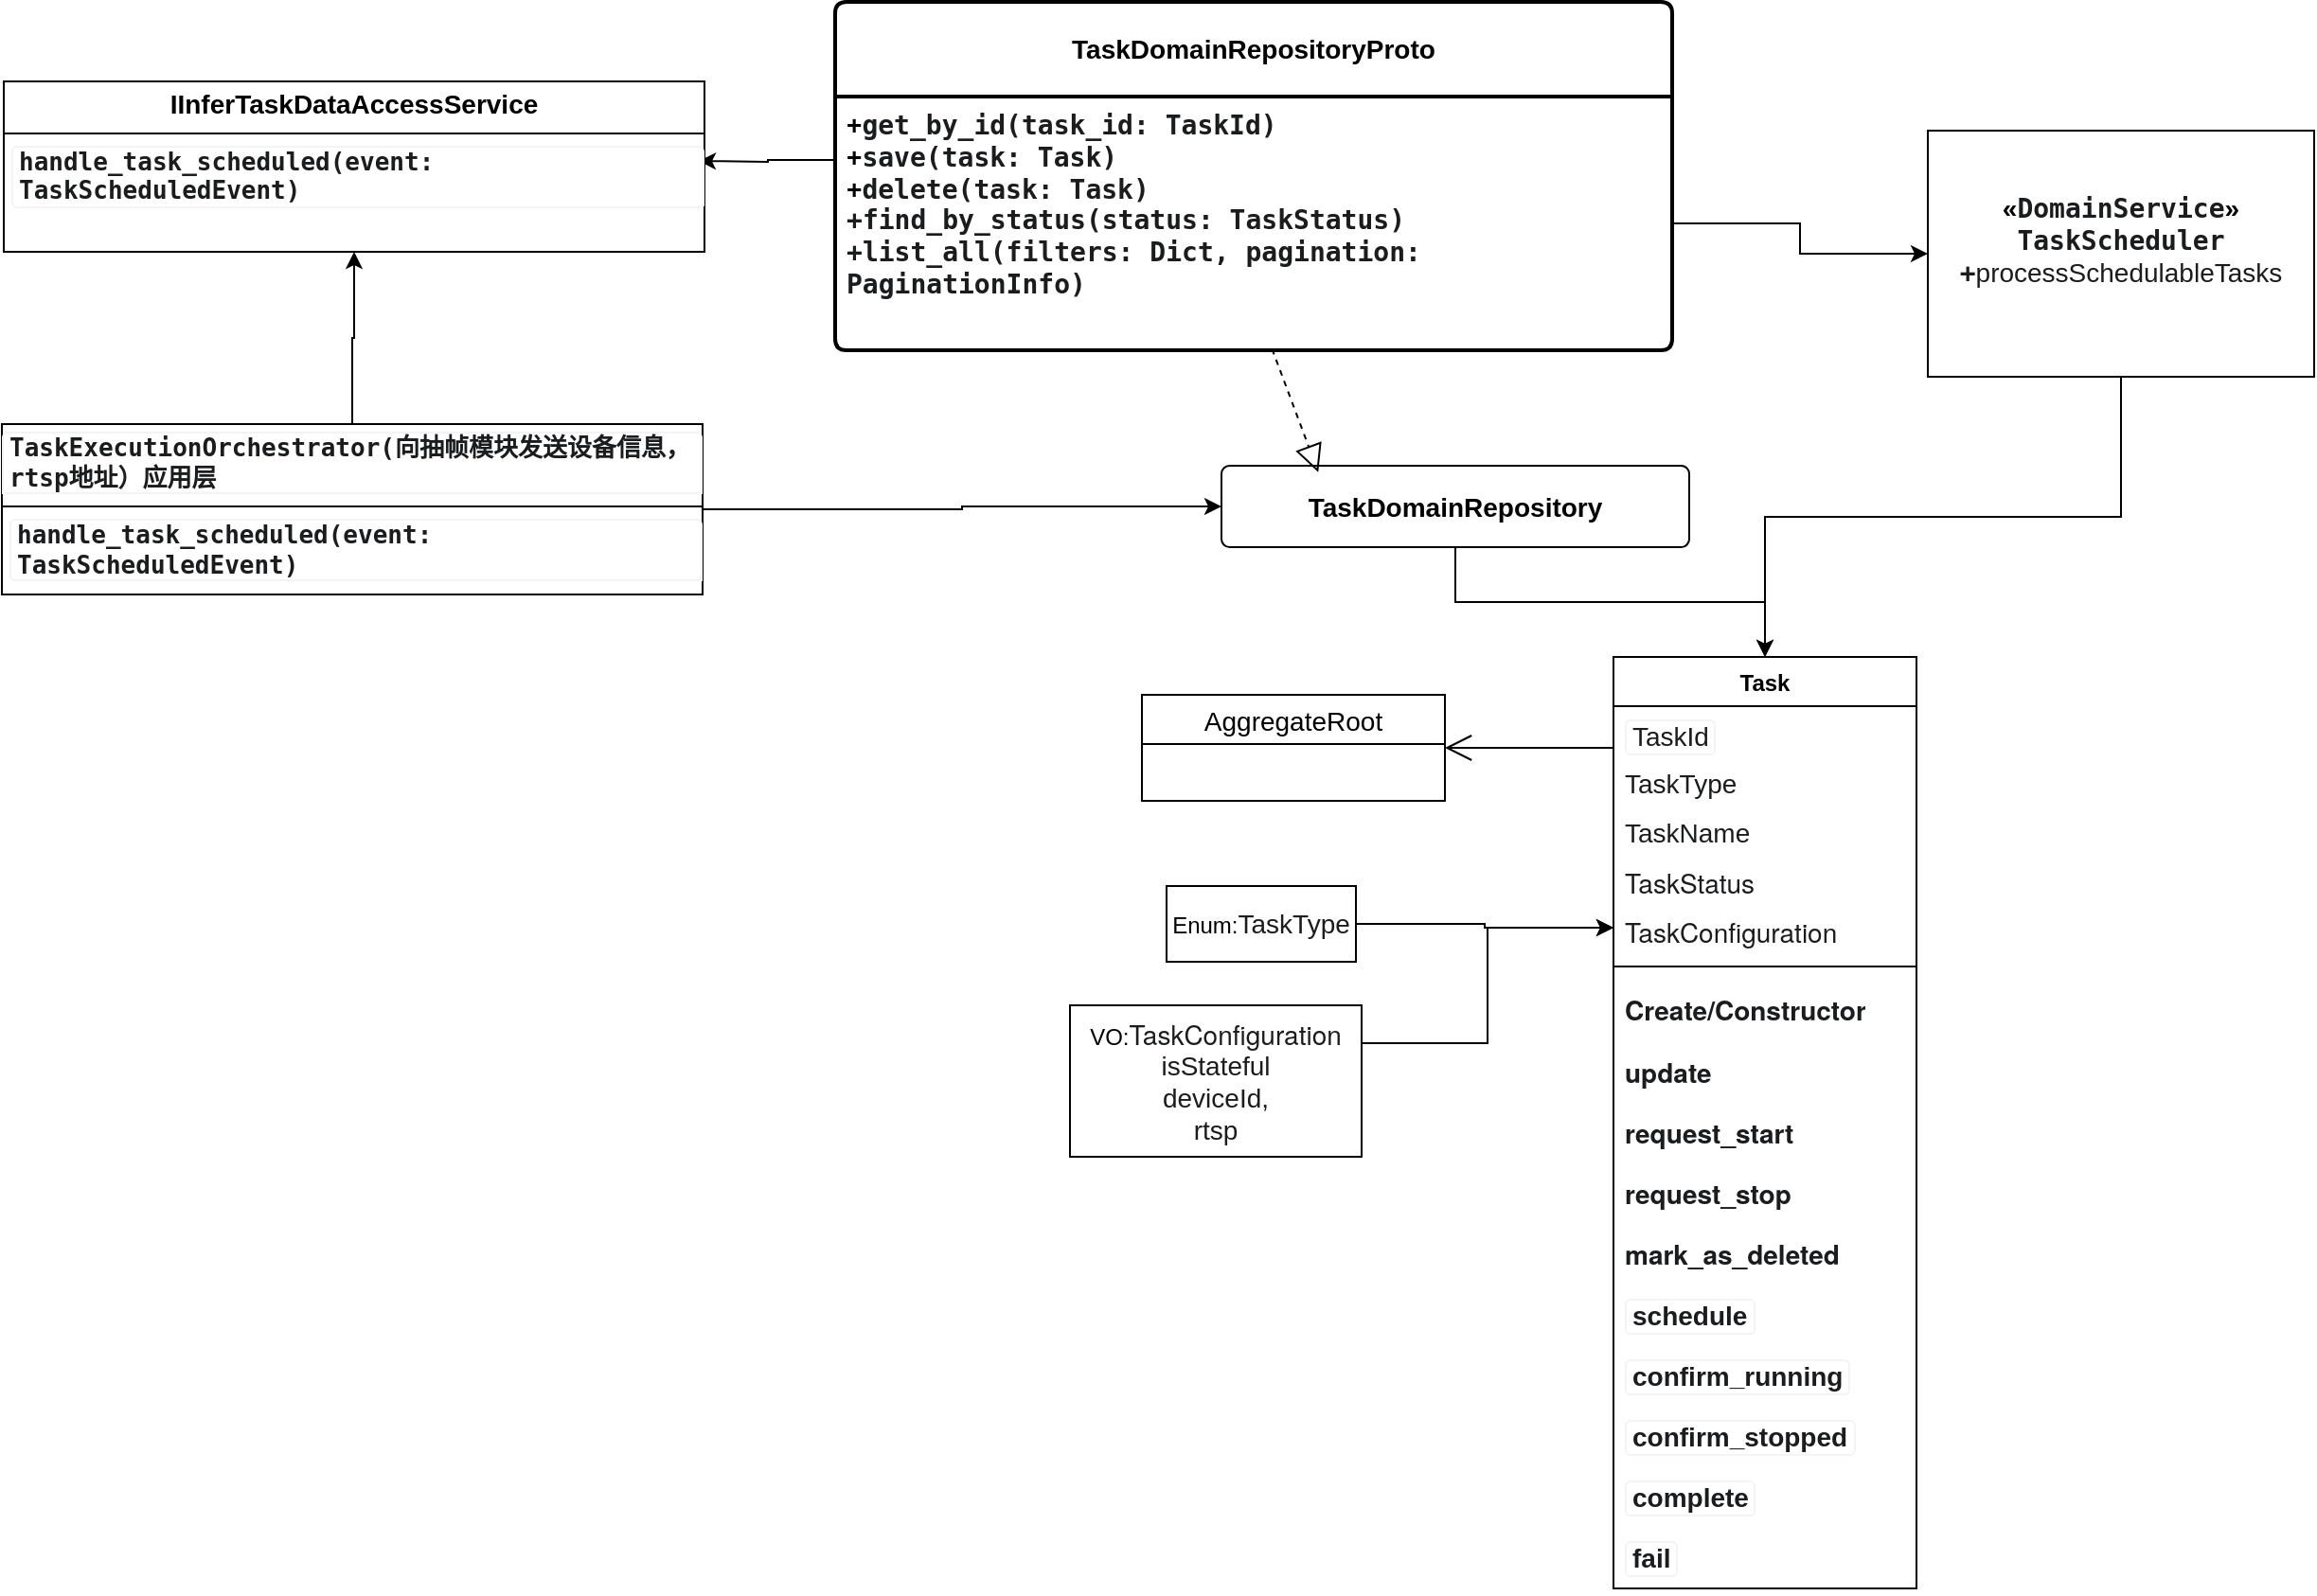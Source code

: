 <mxfile version="26.2.3">
  <diagram id="C5RBs43oDa-KdzZeNtuy" name="Page-1">
    <mxGraphModel dx="3485" dy="959" grid="0" gridSize="10" guides="0" tooltips="1" connect="1" arrows="1" fold="1" page="1" pageScale="1" pageWidth="827" pageHeight="1169" math="0" shadow="0">
      <root>
        <mxCell id="WIyWlLk6GJQsqaUBKTNV-0" />
        <mxCell id="WIyWlLk6GJQsqaUBKTNV-1" parent="WIyWlLk6GJQsqaUBKTNV-0" />
        <mxCell id="dV4LRJa494dda_OZsaT8-64" value="AggregateRoot" style="swimlane;fontStyle=0;childLayout=stackLayout;horizontal=1;startSize=26;horizontalStack=0;resizeParent=1;resizeParentMax=0;resizeLast=0;collapsible=1;marginBottom=0;align=center;fontSize=14;" vertex="1" parent="WIyWlLk6GJQsqaUBKTNV-1">
          <mxGeometry x="-627" y="396" width="160" height="56" as="geometry" />
        </mxCell>
        <mxCell id="dV4LRJa494dda_OZsaT8-72" value="" style="endArrow=open;endFill=1;endSize=12;html=1;rounded=0;entryX=1;entryY=0.5;entryDx=0;entryDy=0;" edge="1" parent="WIyWlLk6GJQsqaUBKTNV-1" target="dV4LRJa494dda_OZsaT8-64">
          <mxGeometry width="160" relative="1" as="geometry">
            <mxPoint x="-378" y="424" as="sourcePoint" />
            <mxPoint x="-245" y="417" as="targetPoint" />
          </mxGeometry>
        </mxCell>
        <mxCell id="dV4LRJa494dda_OZsaT8-74" value="Task" style="swimlane;fontStyle=1;align=center;verticalAlign=top;childLayout=stackLayout;horizontal=1;startSize=26;horizontalStack=0;resizeParent=1;resizeParentMax=0;resizeLast=0;collapsible=1;marginBottom=0;whiteSpace=wrap;html=1;" vertex="1" parent="WIyWlLk6GJQsqaUBKTNV-1">
          <mxGeometry x="-378" y="376" width="160" height="492" as="geometry">
            <mxRectangle x="-509" y="956" width="108" height="26" as="alternateBounds" />
          </mxGeometry>
        </mxCell>
        <mxCell id="dV4LRJa494dda_OZsaT8-75" value="&lt;div&gt;&lt;span style=&quot;box-sizing: border-box; color: rgb(26, 28, 30); background-color: rgb(255, 255, 255);&quot; class=&quot;ng-star-inserted&quot;&gt;&lt;span style=&quot;box-sizing: border-box; background-image: none; background-position: 0% 0%; background-size: auto; background-repeat: repeat; background-attachment: scroll; background-origin: padding-box; background-clip: border-box; border-color: rgb(243, 243, 246); border-style: solid; border-width: 0.667px; border-image: none 100% / 1 / 0 stretch; border-radius: 3px; padding: 0px 3px; display: inline-block;&quot; class=&quot;inline-code ng-star-inserted&quot;&gt;&lt;span style=&quot;box-sizing: border-box;&quot; class=&quot;ng-star-inserted&quot;&gt;&lt;font style=&quot;font-size: 14px;&quot; face=&quot;Helvetica&quot;&gt;TaskId&lt;/font&gt;&lt;/span&gt;&lt;/span&gt;&lt;/span&gt;&lt;/div&gt;" style="text;strokeColor=none;fillColor=none;align=left;verticalAlign=top;spacingLeft=4;spacingRight=4;overflow=hidden;rotatable=0;points=[[0,0.5],[1,0.5]];portConstraint=eastwest;whiteSpace=wrap;html=1;" vertex="1" parent="dV4LRJa494dda_OZsaT8-74">
          <mxGeometry y="26" width="160" height="26" as="geometry" />
        </mxCell>
        <mxCell id="dV4LRJa494dda_OZsaT8-78" value="&lt;span style=&quot;box-sizing: border-box; color: rgb(26, 28, 30); font-size: 14px; background-color: rgb(255, 255, 255);&quot; class=&quot;ng-star-inserted&quot;&gt;&lt;span style=&quot;box-sizing: border-box;&quot; class=&quot;ng-star-inserted&quot;&gt;&lt;font style=&quot;&quot; face=&quot;Helvetica&quot;&gt;TaskType&lt;/font&gt;&lt;/span&gt;&lt;/span&gt;" style="text;strokeColor=none;fillColor=none;align=left;verticalAlign=top;spacingLeft=4;spacingRight=4;overflow=hidden;rotatable=0;points=[[0,0.5],[1,0.5]];portConstraint=eastwest;whiteSpace=wrap;html=1;" vertex="1" parent="dV4LRJa494dda_OZsaT8-74">
          <mxGeometry y="52" width="160" height="26" as="geometry" />
        </mxCell>
        <mxCell id="Cmup_LVDTppKfUMg47Zp-8" value="&lt;span style=&quot;box-sizing: border-box; color: rgb(26, 28, 30); font-size: 14px; background-color: rgb(255, 255, 255);&quot; class=&quot;ng-star-inserted&quot;&gt;&lt;span style=&quot;box-sizing: border-box;&quot; class=&quot;ng-star-inserted&quot;&gt;&lt;font style=&quot;&quot; face=&quot;Helvetica&quot;&gt;TaskName&lt;/font&gt;&lt;/span&gt;&lt;/span&gt;" style="text;strokeColor=none;fillColor=none;align=left;verticalAlign=top;spacingLeft=4;spacingRight=4;overflow=hidden;rotatable=0;points=[[0,0.5],[1,0.5]];portConstraint=eastwest;whiteSpace=wrap;html=1;" vertex="1" parent="dV4LRJa494dda_OZsaT8-74">
          <mxGeometry y="78" width="160" height="26" as="geometry" />
        </mxCell>
        <mxCell id="dV4LRJa494dda_OZsaT8-79" value="&lt;span style=&quot;box-sizing: border-box; color: rgb(26, 28, 30); font-family: &amp;quot;Google Sans Text&amp;quot;, &amp;quot;Helvetica Neue&amp;quot;, sans-serif; font-size: 14px; background-color: rgb(255, 255, 255);&quot; class=&quot;ng-star-inserted&quot;&gt;&lt;span style=&quot;box-sizing: border-box;&quot; class=&quot;ng-star-inserted&quot;&gt;TaskStatus&lt;/span&gt;&lt;/span&gt;" style="text;strokeColor=none;fillColor=none;align=left;verticalAlign=top;spacingLeft=4;spacingRight=4;overflow=hidden;rotatable=0;points=[[0,0.5],[1,0.5]];portConstraint=eastwest;whiteSpace=wrap;html=1;" vertex="1" parent="dV4LRJa494dda_OZsaT8-74">
          <mxGeometry y="104" width="160" height="26" as="geometry" />
        </mxCell>
        <mxCell id="dV4LRJa494dda_OZsaT8-80" value="&lt;span style=&quot;box-sizing: border-box; color: rgb(26, 28, 30); font-family: &amp;quot;Google Sans Text&amp;quot;, &amp;quot;Helvetica Neue&amp;quot;, sans-serif; font-size: 14px; background-color: rgb(255, 255, 255);&quot; class=&quot;ng-star-inserted&quot;&gt;&lt;span style=&quot;box-sizing: border-box;&quot; class=&quot;ng-star-inserted&quot;&gt;TaskConfiguration&lt;/span&gt;&lt;/span&gt;" style="text;strokeColor=none;fillColor=none;align=left;verticalAlign=top;spacingLeft=4;spacingRight=4;overflow=hidden;rotatable=0;points=[[0,0.5],[1,0.5]];portConstraint=eastwest;whiteSpace=wrap;html=1;" vertex="1" parent="dV4LRJa494dda_OZsaT8-74">
          <mxGeometry y="130" width="160" height="26" as="geometry" />
        </mxCell>
        <mxCell id="dV4LRJa494dda_OZsaT8-76" value="" style="line;strokeWidth=1;fillColor=none;align=left;verticalAlign=middle;spacingTop=-1;spacingLeft=3;spacingRight=3;rotatable=0;labelPosition=right;points=[];portConstraint=eastwest;strokeColor=inherit;" vertex="1" parent="dV4LRJa494dda_OZsaT8-74">
          <mxGeometry y="156" width="160" height="15" as="geometry" />
        </mxCell>
        <mxCell id="dV4LRJa494dda_OZsaT8-86" value="&lt;strong style=&quot;box-sizing: border-box; color: rgb(26, 28, 30); font-family: &amp;quot;Google Sans Text&amp;quot;, &amp;quot;Helvetica Neue&amp;quot;, sans-serif; font-size: 14px; background-color: rgb(255, 255, 255);&quot; class=&quot;ng-star-inserted&quot;&gt;&lt;span style=&quot;box-sizing: border-box;&quot; class=&quot;ng-star-inserted&quot;&gt;Create/Constructor&lt;/span&gt;&lt;/strong&gt;" style="text;strokeColor=none;fillColor=none;align=left;verticalAlign=top;spacingLeft=4;spacingRight=4;overflow=hidden;rotatable=0;points=[[0,0.5],[1,0.5]];portConstraint=eastwest;whiteSpace=wrap;html=1;" vertex="1" parent="dV4LRJa494dda_OZsaT8-74">
          <mxGeometry y="171" width="160" height="33" as="geometry" />
        </mxCell>
        <mxCell id="Cmup_LVDTppKfUMg47Zp-1" value="&lt;strong style=&quot;box-sizing: border-box; color: rgb(26, 28, 30); font-family: &amp;quot;Google Sans Text&amp;quot;, &amp;quot;Helvetica Neue&amp;quot;, sans-serif; font-size: 14px; background-color: rgb(255, 255, 255);&quot; class=&quot;ng-star-inserted&quot;&gt;&lt;span style=&quot;box-sizing: border-box;&quot; class=&quot;ng-star-inserted&quot;&gt;update&lt;/span&gt;&lt;/strong&gt;" style="text;strokeColor=none;fillColor=none;align=left;verticalAlign=top;spacingLeft=4;spacingRight=4;overflow=hidden;rotatable=0;points=[[0,0.5],[1,0.5]];portConstraint=eastwest;whiteSpace=wrap;html=1;" vertex="1" parent="dV4LRJa494dda_OZsaT8-74">
          <mxGeometry y="204" width="160" height="32" as="geometry" />
        </mxCell>
        <mxCell id="Cmup_LVDTppKfUMg47Zp-2" value="&lt;font face=&quot;Google Sans Text, Helvetica Neue, sans-serif&quot; color=&quot;#1a1c1e&quot;&gt;&lt;span style=&quot;font-size: 14px; background-color: rgb(255, 255, 255);&quot;&gt;&lt;b&gt;request_start&lt;/b&gt;&lt;/span&gt;&lt;/font&gt;" style="text;strokeColor=none;fillColor=none;align=left;verticalAlign=top;spacingLeft=4;spacingRight=4;overflow=hidden;rotatable=0;points=[[0,0.5],[1,0.5]];portConstraint=eastwest;whiteSpace=wrap;html=1;" vertex="1" parent="dV4LRJa494dda_OZsaT8-74">
          <mxGeometry y="236" width="160" height="32" as="geometry" />
        </mxCell>
        <mxCell id="Cmup_LVDTppKfUMg47Zp-4" value="&lt;strong style=&quot;box-sizing: border-box; color: rgb(26, 28, 30); font-family: &amp;quot;Google Sans Text&amp;quot;, &amp;quot;Helvetica Neue&amp;quot;, sans-serif; font-size: 14px; background-color: rgb(255, 255, 255);&quot; class=&quot;ng-star-inserted&quot;&gt;&lt;span style=&quot;box-sizing: border-box;&quot; class=&quot;ng-star-inserted&quot;&gt;request_stop&lt;/span&gt;&lt;/strong&gt;" style="text;strokeColor=none;fillColor=none;align=left;verticalAlign=top;spacingLeft=4;spacingRight=4;overflow=hidden;rotatable=0;points=[[0,0.5],[1,0.5]];portConstraint=eastwest;whiteSpace=wrap;html=1;" vertex="1" parent="dV4LRJa494dda_OZsaT8-74">
          <mxGeometry y="268" width="160" height="32" as="geometry" />
        </mxCell>
        <mxCell id="Cmup_LVDTppKfUMg47Zp-9" value="&lt;strong style=&quot;box-sizing: border-box; color: rgb(26, 28, 30); font-family: &amp;quot;Google Sans Text&amp;quot;, &amp;quot;Helvetica Neue&amp;quot;, sans-serif; font-size: 14px; background-color: rgb(255, 255, 255);&quot; class=&quot;ng-star-inserted&quot;&gt;&lt;span style=&quot;box-sizing: border-box;&quot; class=&quot;ng-star-inserted&quot;&gt;mark_as_deleted&lt;/span&gt;&lt;/strong&gt;" style="text;strokeColor=none;fillColor=none;align=left;verticalAlign=top;spacingLeft=4;spacingRight=4;overflow=hidden;rotatable=0;points=[[0,0.5],[1,0.5]];portConstraint=eastwest;whiteSpace=wrap;html=1;" vertex="1" parent="dV4LRJa494dda_OZsaT8-74">
          <mxGeometry y="300" width="160" height="32" as="geometry" />
        </mxCell>
        <mxCell id="Cmup_LVDTppKfUMg47Zp-24" value="&lt;strong style=&quot;box-sizing: border-box; color: rgb(26, 28, 30); background-color: rgb(255, 255, 255);&quot; class=&quot;ng-star-inserted&quot;&gt;&lt;span style=&quot;box-sizing: border-box; background-image: none; background-position: 0% 0%; background-size: auto; background-repeat: repeat; background-attachment: scroll; background-origin: padding-box; background-clip: border-box; border-color: rgb(243, 243, 246); border-style: solid; border-width: 0.667px; border-image: none 100% / 1 / 0 stretch; border-radius: 3px; padding: 0px 3px; display: inline-block;&quot; class=&quot;inline-code ng-star-inserted&quot;&gt;&lt;font style=&quot;font-size: 14px;&quot; face=&quot;Helvetica&quot;&gt;schedule&lt;/font&gt;&lt;/span&gt;&lt;/strong&gt;" style="text;strokeColor=none;fillColor=none;align=left;verticalAlign=top;spacingLeft=4;spacingRight=4;overflow=hidden;rotatable=0;points=[[0,0.5],[1,0.5]];portConstraint=eastwest;whiteSpace=wrap;html=1;" vertex="1" parent="dV4LRJa494dda_OZsaT8-74">
          <mxGeometry y="332" width="160" height="32" as="geometry" />
        </mxCell>
        <mxCell id="Cmup_LVDTppKfUMg47Zp-25" value="&lt;strong style=&quot;box-sizing: border-box; color: rgb(26, 28, 30); background-color: rgb(255, 255, 255);&quot; class=&quot;ng-star-inserted&quot;&gt;&lt;span style=&quot;box-sizing: border-box; background-image: none; background-position: 0% 0%; background-size: auto; background-repeat: repeat; background-attachment: scroll; background-origin: padding-box; background-clip: border-box; border-color: rgb(243, 243, 246); border-style: solid; border-width: 0.667px; border-image: none 100% / 1 / 0 stretch; border-radius: 3px; padding: 0px 3px; display: inline-block;&quot; class=&quot;inline-code ng-star-inserted&quot;&gt;&lt;font face=&quot;Helvetica&quot; style=&quot;font-size: 14px;&quot;&gt;confirm_running&lt;/font&gt;&lt;/span&gt;&lt;/strong&gt;" style="text;strokeColor=none;fillColor=none;align=left;verticalAlign=top;spacingLeft=4;spacingRight=4;overflow=hidden;rotatable=0;points=[[0,0.5],[1,0.5]];portConstraint=eastwest;whiteSpace=wrap;html=1;" vertex="1" parent="dV4LRJa494dda_OZsaT8-74">
          <mxGeometry y="364" width="160" height="32" as="geometry" />
        </mxCell>
        <mxCell id="Cmup_LVDTppKfUMg47Zp-26" value="&lt;strong style=&quot;box-sizing: border-box; color: rgb(26, 28, 30); background-color: rgb(255, 255, 255);&quot; class=&quot;ng-star-inserted&quot;&gt;&lt;span style=&quot;box-sizing: border-box; background-image: none; background-position: 0% 0%; background-size: auto; background-repeat: repeat; background-attachment: scroll; background-origin: padding-box; background-clip: border-box; border-color: rgb(243, 243, 246); border-style: solid; border-width: 0.667px; border-image: none 100% / 1 / 0 stretch; border-radius: 3px; padding: 0px 3px; display: inline-block;&quot; class=&quot;inline-code ng-star-inserted&quot;&gt;&lt;font face=&quot;Helvetica&quot; style=&quot;font-size: 14px;&quot;&gt;confirm_stopped&lt;/font&gt;&lt;/span&gt;&lt;/strong&gt;" style="text;strokeColor=none;fillColor=none;align=left;verticalAlign=top;spacingLeft=4;spacingRight=4;overflow=hidden;rotatable=0;points=[[0,0.5],[1,0.5]];portConstraint=eastwest;whiteSpace=wrap;html=1;" vertex="1" parent="dV4LRJa494dda_OZsaT8-74">
          <mxGeometry y="396" width="160" height="32" as="geometry" />
        </mxCell>
        <mxCell id="Cmup_LVDTppKfUMg47Zp-27" value="&lt;strong style=&quot;box-sizing: border-box; color: rgb(26, 28, 30); background-color: rgb(255, 255, 255);&quot; class=&quot;ng-star-inserted&quot;&gt;&lt;span style=&quot;box-sizing: border-box; background-image: none; background-position: 0% 0%; background-size: auto; background-repeat: repeat; background-attachment: scroll; background-origin: padding-box; background-clip: border-box; border-color: rgb(243, 243, 246); border-style: solid; border-width: 0.667px; border-image: none 100% / 1 / 0 stretch; border-radius: 3px; padding: 0px 3px; display: inline-block;&quot; class=&quot;inline-code ng-star-inserted&quot;&gt;&lt;font face=&quot;Helvetica&quot; style=&quot;font-size: 14px;&quot;&gt;complete&lt;/font&gt;&lt;/span&gt;&lt;/strong&gt;" style="text;strokeColor=none;fillColor=none;align=left;verticalAlign=top;spacingLeft=4;spacingRight=4;overflow=hidden;rotatable=0;points=[[0,0.5],[1,0.5]];portConstraint=eastwest;whiteSpace=wrap;html=1;" vertex="1" parent="dV4LRJa494dda_OZsaT8-74">
          <mxGeometry y="428" width="160" height="32" as="geometry" />
        </mxCell>
        <mxCell id="Cmup_LVDTppKfUMg47Zp-28" value="&lt;strong style=&quot;box-sizing: border-box; color: rgb(26, 28, 30); background-color: rgb(255, 255, 255);&quot; class=&quot;ng-star-inserted&quot;&gt;&lt;span style=&quot;box-sizing: border-box; background-image: none; background-position: 0% 0%; background-size: auto; background-repeat: repeat; background-attachment: scroll; background-origin: padding-box; background-clip: border-box; border-color: rgb(243, 243, 246); border-style: solid; border-width: 0.667px; border-image: none 100% / 1 / 0 stretch; border-radius: 3px; padding: 0px 3px; display: inline-block;&quot; class=&quot;inline-code ng-star-inserted&quot;&gt;&lt;font style=&quot;font-size: 14px;&quot; face=&quot;Helvetica&quot;&gt;fail&lt;/font&gt;&lt;/span&gt;&lt;/strong&gt;" style="text;strokeColor=none;fillColor=none;align=left;verticalAlign=top;spacingLeft=4;spacingRight=4;overflow=hidden;rotatable=0;points=[[0,0.5],[1,0.5]];portConstraint=eastwest;whiteSpace=wrap;html=1;" vertex="1" parent="dV4LRJa494dda_OZsaT8-74">
          <mxGeometry y="460" width="160" height="32" as="geometry" />
        </mxCell>
        <mxCell id="Cmup_LVDTppKfUMg47Zp-12" style="edgeStyle=orthogonalEdgeStyle;rounded=0;orthogonalLoop=1;jettySize=auto;html=1;exitX=0.5;exitY=1;exitDx=0;exitDy=0;" edge="1" parent="WIyWlLk6GJQsqaUBKTNV-1" source="Cmup_LVDTppKfUMg47Zp-11" target="dV4LRJa494dda_OZsaT8-74">
          <mxGeometry relative="1" as="geometry" />
        </mxCell>
        <mxCell id="Cmup_LVDTppKfUMg47Zp-11" value="&lt;font face=&quot;Helvetica&quot; style=&quot;font-size: 14px;&quot;&gt;&lt;b&gt;TaskDomainRepository&lt;/b&gt;&lt;/font&gt;" style="rounded=1;arcSize=10;whiteSpace=wrap;html=1;align=center;" vertex="1" parent="WIyWlLk6GJQsqaUBKTNV-1">
          <mxGeometry x="-585" y="275" width="247" height="43" as="geometry" />
        </mxCell>
        <mxCell id="Cmup_LVDTppKfUMg47Zp-13" value="&lt;b&gt;TaskDomainRepositoryProto&lt;/b&gt;" style="swimlane;childLayout=stackLayout;horizontal=1;startSize=50;horizontalStack=0;rounded=1;fontSize=14;fontStyle=0;strokeWidth=2;resizeParent=0;resizeLast=1;shadow=0;dashed=0;align=center;arcSize=4;whiteSpace=wrap;html=1;" vertex="1" parent="WIyWlLk6GJQsqaUBKTNV-1">
          <mxGeometry x="-789" y="30" width="442" height="184" as="geometry" />
        </mxCell>
        <mxCell id="Cmup_LVDTppKfUMg47Zp-14" value="&lt;font style=&quot;font-size: 14px;&quot;&gt;&lt;b&gt;+&lt;span style=&quot;color: rgb(26, 28, 30); font-family: &amp;quot;DM Mono&amp;quot;, monospace; background-color: rgb(255, 255, 255);&quot;&gt;get_by_id(task_id: TaskId)&lt;/span&gt;&lt;br&gt;+&lt;span style=&quot;color: rgb(26, 28, 30); font-family: &amp;quot;DM Mono&amp;quot;, monospace; background-color: rgb(255, 255, 255);&quot;&gt;save(task: Task)&lt;/span&gt;&lt;br&gt;+&lt;span style=&quot;color: rgb(26, 28, 30); font-family: &amp;quot;DM Mono&amp;quot;, monospace; background-color: rgb(255, 255, 255);&quot;&gt;delete(task: Task)&lt;/span&gt;&lt;/b&gt;&lt;/font&gt;&lt;div&gt;&lt;font style=&quot;font-size: 14px;&quot;&gt;&lt;b&gt;&lt;font style=&quot;&quot;&gt;&lt;span style=&quot;color: rgb(26, 28, 30); font-family: &amp;quot;DM Mono&amp;quot;, monospace; background-color: rgb(255, 255, 255);&quot;&gt;+&lt;/span&gt;&lt;/font&gt;&lt;span style=&quot;background-color: rgb(255, 255, 255); color: rgb(26, 28, 30); font-family: &amp;quot;DM Mono&amp;quot;, monospace;&quot;&gt;find_by_status(status: TaskStatus)&lt;/span&gt;&lt;/b&gt;&lt;/font&gt;&lt;/div&gt;&lt;div&gt;&lt;font style=&quot;font-size: 14px;&quot;&gt;&lt;b&gt;&lt;span style=&quot;background-color: rgb(255, 255, 255); color: rgb(26, 28, 30); font-family: &amp;quot;DM Mono&amp;quot;, monospace;&quot;&gt;+&lt;/span&gt;&lt;span style=&quot;background-color: rgb(255, 255, 255); color: rgb(26, 28, 30); font-family: &amp;quot;DM Mono&amp;quot;, monospace;&quot;&gt;list_all(filters: Dict, pagination: PaginationInfo)&lt;/span&gt;&lt;/b&gt;&lt;/font&gt;&lt;/div&gt;" style="align=left;strokeColor=none;fillColor=none;spacingLeft=4;spacingRight=4;fontSize=12;verticalAlign=top;resizable=0;rotatable=0;part=1;html=1;whiteSpace=wrap;" vertex="1" parent="Cmup_LVDTppKfUMg47Zp-13">
          <mxGeometry y="50" width="442" height="134" as="geometry" />
        </mxCell>
        <mxCell id="Cmup_LVDTppKfUMg47Zp-16" value="" style="endArrow=block;dashed=1;endFill=0;endSize=12;html=1;rounded=0;entryX=0.207;entryY=0.079;entryDx=0;entryDy=0;entryPerimeter=0;exitX=0.522;exitY=0.995;exitDx=0;exitDy=0;exitPerimeter=0;" edge="1" parent="WIyWlLk6GJQsqaUBKTNV-1" source="Cmup_LVDTppKfUMg47Zp-14" target="Cmup_LVDTppKfUMg47Zp-11">
          <mxGeometry width="160" relative="1" as="geometry">
            <mxPoint x="-498" y="276" as="sourcePoint" />
            <mxPoint x="-523" y="203" as="targetPoint" />
          </mxGeometry>
        </mxCell>
        <mxCell id="Cmup_LVDTppKfUMg47Zp-18" style="edgeStyle=orthogonalEdgeStyle;rounded=0;orthogonalLoop=1;jettySize=auto;html=1;exitX=1;exitY=0.5;exitDx=0;exitDy=0;entryX=0;entryY=0.5;entryDx=0;entryDy=0;" edge="1" parent="WIyWlLk6GJQsqaUBKTNV-1" source="Cmup_LVDTppKfUMg47Zp-17" target="dV4LRJa494dda_OZsaT8-80">
          <mxGeometry relative="1" as="geometry" />
        </mxCell>
        <mxCell id="Cmup_LVDTppKfUMg47Zp-17" value="Enum:&lt;span style=&quot;color: rgb(26, 28, 30); font-size: 14px; text-align: left; background-color: rgb(255, 255, 255);&quot;&gt;TaskType&lt;/span&gt;" style="whiteSpace=wrap;html=1;align=center;" vertex="1" parent="WIyWlLk6GJQsqaUBKTNV-1">
          <mxGeometry x="-614" y="497" width="100" height="40" as="geometry" />
        </mxCell>
        <mxCell id="Cmup_LVDTppKfUMg47Zp-32" style="edgeStyle=orthogonalEdgeStyle;rounded=0;orthogonalLoop=1;jettySize=auto;html=1;exitX=0.5;exitY=1;exitDx=0;exitDy=0;entryX=0.5;entryY=0;entryDx=0;entryDy=0;" edge="1" parent="WIyWlLk6GJQsqaUBKTNV-1" source="Cmup_LVDTppKfUMg47Zp-22" target="dV4LRJa494dda_OZsaT8-74">
          <mxGeometry relative="1" as="geometry" />
        </mxCell>
        <mxCell id="Cmup_LVDTppKfUMg47Zp-22" value="&lt;b&gt;&lt;font style=&quot;font-size: 14px;&quot;&gt;«&lt;span style=&quot;color: rgb(26, 28, 30); font-family: &amp;quot;DM Mono&amp;quot;, monospace; text-align: left; background-color: rgb(255, 255, 255);&quot;&gt;DomainService&lt;/span&gt;»&lt;br&gt;&lt;span style=&quot;color: rgb(26, 28, 30); font-family: &amp;quot;DM Mono&amp;quot;, monospace; text-align: left; background-color: rgb(255, 255, 255);&quot;&gt;TaskScheduler&lt;/span&gt;&lt;/font&gt;&lt;/b&gt;&lt;div&gt;&lt;b&gt;&lt;font style=&quot;font-size: 14px;&quot;&gt;&lt;span style=&quot;color: rgb(26, 28, 30); font-family: &amp;quot;DM Mono&amp;quot;, monospace; text-align: left; background-color: rgb(255, 255, 255);&quot;&gt;+&lt;/span&gt;&lt;/font&gt;&lt;/b&gt;&lt;span style=&quot;background-color: rgb(255, 255, 255); color: rgb(26, 28, 30); text-align: left;&quot;&gt;&lt;font face=&quot;Helvetica&quot; style=&quot;font-size: 14px;&quot;&gt;processSchedulableTasks&lt;/font&gt;&lt;/span&gt;&lt;/div&gt;&lt;div&gt;&lt;br&gt;&lt;/div&gt;" style="html=1;dropTarget=0;whiteSpace=wrap;" vertex="1" parent="WIyWlLk6GJQsqaUBKTNV-1">
          <mxGeometry x="-212" y="98" width="204" height="130" as="geometry" />
        </mxCell>
        <mxCell id="Cmup_LVDTppKfUMg47Zp-34" style="edgeStyle=orthogonalEdgeStyle;rounded=0;orthogonalLoop=1;jettySize=auto;html=1;exitX=1;exitY=0.5;exitDx=0;exitDy=0;" edge="1" parent="WIyWlLk6GJQsqaUBKTNV-1" source="Cmup_LVDTppKfUMg47Zp-14" target="Cmup_LVDTppKfUMg47Zp-22">
          <mxGeometry relative="1" as="geometry" />
        </mxCell>
        <mxCell id="Cmup_LVDTppKfUMg47Zp-37" style="edgeStyle=orthogonalEdgeStyle;rounded=0;orthogonalLoop=1;jettySize=auto;html=1;exitX=1;exitY=0.25;exitDx=0;exitDy=0;entryX=0;entryY=0.5;entryDx=0;entryDy=0;" edge="1" parent="WIyWlLk6GJQsqaUBKTNV-1" source="Cmup_LVDTppKfUMg47Zp-35" target="dV4LRJa494dda_OZsaT8-80">
          <mxGeometry relative="1" as="geometry" />
        </mxCell>
        <mxCell id="Cmup_LVDTppKfUMg47Zp-35" value="VO:&lt;span style=&quot;color: rgb(26, 28, 30); font-family: &amp;quot;Google Sans Text&amp;quot;, &amp;quot;Helvetica Neue&amp;quot;, sans-serif; font-size: 14px; text-align: left; background-color: rgb(255, 255, 255);&quot;&gt;TaskConfiguration&lt;/span&gt;&lt;div&gt;&lt;span style=&quot;color: rgb(26, 28, 30); font-size: 14px; text-align: left; background-color: rgb(255, 255, 255);&quot;&gt;isStateful&lt;/span&gt;&lt;/div&gt;&lt;div&gt;&lt;span style=&quot;color: rgb(26, 28, 30); text-align: left; background-color: rgb(255, 255, 255);&quot;&gt;&lt;font style=&quot;font-size: 14px;&quot;&gt;deviceId,&lt;/font&gt;&lt;/span&gt;&lt;/div&gt;&lt;div&gt;&lt;span style=&quot;color: rgb(26, 28, 30); text-align: left; background-color: rgb(255, 255, 255);&quot;&gt;&lt;font style=&quot;font-size: 14px;&quot;&gt;rtsp&lt;/font&gt;&lt;/span&gt;&lt;/div&gt;" style="whiteSpace=wrap;html=1;align=center;" vertex="1" parent="WIyWlLk6GJQsqaUBKTNV-1">
          <mxGeometry x="-665" y="560" width="154" height="80" as="geometry" />
        </mxCell>
        <mxCell id="Cmup_LVDTppKfUMg47Zp-40" style="edgeStyle=orthogonalEdgeStyle;rounded=0;orthogonalLoop=1;jettySize=auto;html=1;exitX=1;exitY=0.5;exitDx=0;exitDy=0;entryX=0;entryY=0.5;entryDx=0;entryDy=0;" edge="1" parent="WIyWlLk6GJQsqaUBKTNV-1" source="Cmup_LVDTppKfUMg47Zp-39" target="Cmup_LVDTppKfUMg47Zp-11">
          <mxGeometry relative="1" as="geometry" />
        </mxCell>
        <mxCell id="Cmup_LVDTppKfUMg47Zp-43" style="edgeStyle=orthogonalEdgeStyle;rounded=0;orthogonalLoop=1;jettySize=auto;html=1;exitX=0.5;exitY=0;exitDx=0;exitDy=0;" edge="1" parent="WIyWlLk6GJQsqaUBKTNV-1" source="Cmup_LVDTppKfUMg47Zp-39" target="Cmup_LVDTppKfUMg47Zp-42">
          <mxGeometry relative="1" as="geometry" />
        </mxCell>
        <mxCell id="Cmup_LVDTppKfUMg47Zp-39" value="&lt;p style=&quot;margin:0px;margin-top:4px;text-align:center;&quot;&gt;&lt;strong style=&quot;box-sizing: border-box; color: rgb(26, 28, 30); font-family: &amp;quot;Google Sans Text&amp;quot;, &amp;quot;Helvetica Neue&amp;quot;, sans-serif; font-size: 14px; text-align: start; background-color: rgb(255, 255, 255);&quot; class=&quot;ng-star-inserted&quot;&gt;&lt;span style=&quot;box-sizing: border-box; background-image: none; background-position: 0% 0%; background-size: auto; background-repeat: repeat; background-attachment: scroll; background-origin: padding-box; background-clip: border-box; border-color: rgb(243, 243, 246); border-style: solid; border-width: 0.667px; border-image: none 100% / 1 / 0 stretch; border-radius: 3px; font-size: 13px; padding: 0px 3px; display: inline-block; font-family: &amp;quot;DM Mono&amp;quot;, monospace;&quot; class=&quot;inline-code ng-star-inserted&quot;&gt;TaskExecutionOrchestrator(向抽帧模块发送设备信息，rtsp地址）应用层&lt;/span&gt;&lt;/strong&gt;&lt;/p&gt;&lt;hr size=&quot;1&quot; style=&quot;border-style:solid;&quot;&gt;&lt;p style=&quot;margin:0px;margin-left:4px;&quot;&gt;&lt;/p&gt;&lt;p style=&quot;margin:0px;margin-left:4px;&quot;&gt;&lt;strong style=&quot;box-sizing: border-box; color: rgb(26, 28, 30); font-family: &amp;quot;Google Sans Text&amp;quot;, &amp;quot;Helvetica Neue&amp;quot;, sans-serif; font-size: 14px; background-color: rgb(255, 255, 255);&quot; class=&quot;ng-star-inserted&quot;&gt;&lt;span style=&quot;box-sizing: border-box; background-image: none; background-position: 0% 0%; background-size: auto; background-repeat: repeat; background-attachment: scroll; background-origin: padding-box; background-clip: border-box; border-color: rgb(243, 243, 246); border-style: solid; border-width: 0.667px; border-image: none 100% / 1 / 0 stretch; border-radius: 3px; font-size: 13px; padding: 0px 3px; display: inline-block; font-family: &amp;quot;DM Mono&amp;quot;, monospace;&quot; class=&quot;inline-code ng-star-inserted&quot;&gt;handle_task_scheduled(event: TaskScheduledEvent)&lt;/span&gt;&lt;/strong&gt;&lt;/p&gt;" style="verticalAlign=top;align=left;overflow=fill;html=1;whiteSpace=wrap;" vertex="1" parent="WIyWlLk6GJQsqaUBKTNV-1">
          <mxGeometry x="-1229" y="253" width="370" height="90" as="geometry" />
        </mxCell>
        <mxCell id="Cmup_LVDTppKfUMg47Zp-41" style="edgeStyle=orthogonalEdgeStyle;rounded=0;orthogonalLoop=1;jettySize=auto;html=1;exitX=0;exitY=0.25;exitDx=0;exitDy=0;" edge="1" parent="WIyWlLk6GJQsqaUBKTNV-1" source="Cmup_LVDTppKfUMg47Zp-14">
          <mxGeometry relative="1" as="geometry">
            <mxPoint x="-861" y="114" as="targetPoint" />
          </mxGeometry>
        </mxCell>
        <mxCell id="Cmup_LVDTppKfUMg47Zp-42" value="&lt;p style=&quot;margin:0px;margin-top:4px;text-align:center;&quot;&gt;&lt;b style=&quot;font-size: 14px;&quot;&gt;IInferTaskDataAccessService&lt;/b&gt;&lt;/p&gt;&lt;hr size=&quot;1&quot; style=&quot;border-style:solid;&quot;&gt;&lt;p style=&quot;margin:0px;margin-left:4px;&quot;&gt;&lt;/p&gt;&lt;p style=&quot;margin:0px;margin-left:4px;&quot;&gt;&lt;strong style=&quot;box-sizing: border-box; color: rgb(26, 28, 30); font-family: &amp;quot;Google Sans Text&amp;quot;, &amp;quot;Helvetica Neue&amp;quot;, sans-serif; font-size: 14px; background-color: rgb(255, 255, 255);&quot; class=&quot;ng-star-inserted&quot;&gt;&lt;span style=&quot;box-sizing: border-box; background-image: none; background-position: 0% 0%; background-size: auto; background-repeat: repeat; background-attachment: scroll; background-origin: padding-box; background-clip: border-box; border-color: rgb(243, 243, 246); border-style: solid; border-width: 0.667px; border-image: none 100% / 1 / 0 stretch; border-radius: 3px; font-size: 13px; padding: 0px 3px; display: inline-block; font-family: &amp;quot;DM Mono&amp;quot;, monospace;&quot; class=&quot;inline-code ng-star-inserted&quot;&gt;handle_task_scheduled(event: TaskScheduledEvent)&lt;/span&gt;&lt;/strong&gt;&lt;/p&gt;" style="verticalAlign=top;align=left;overflow=fill;html=1;whiteSpace=wrap;" vertex="1" parent="WIyWlLk6GJQsqaUBKTNV-1">
          <mxGeometry x="-1228" y="72" width="370" height="90" as="geometry" />
        </mxCell>
      </root>
    </mxGraphModel>
  </diagram>
</mxfile>
